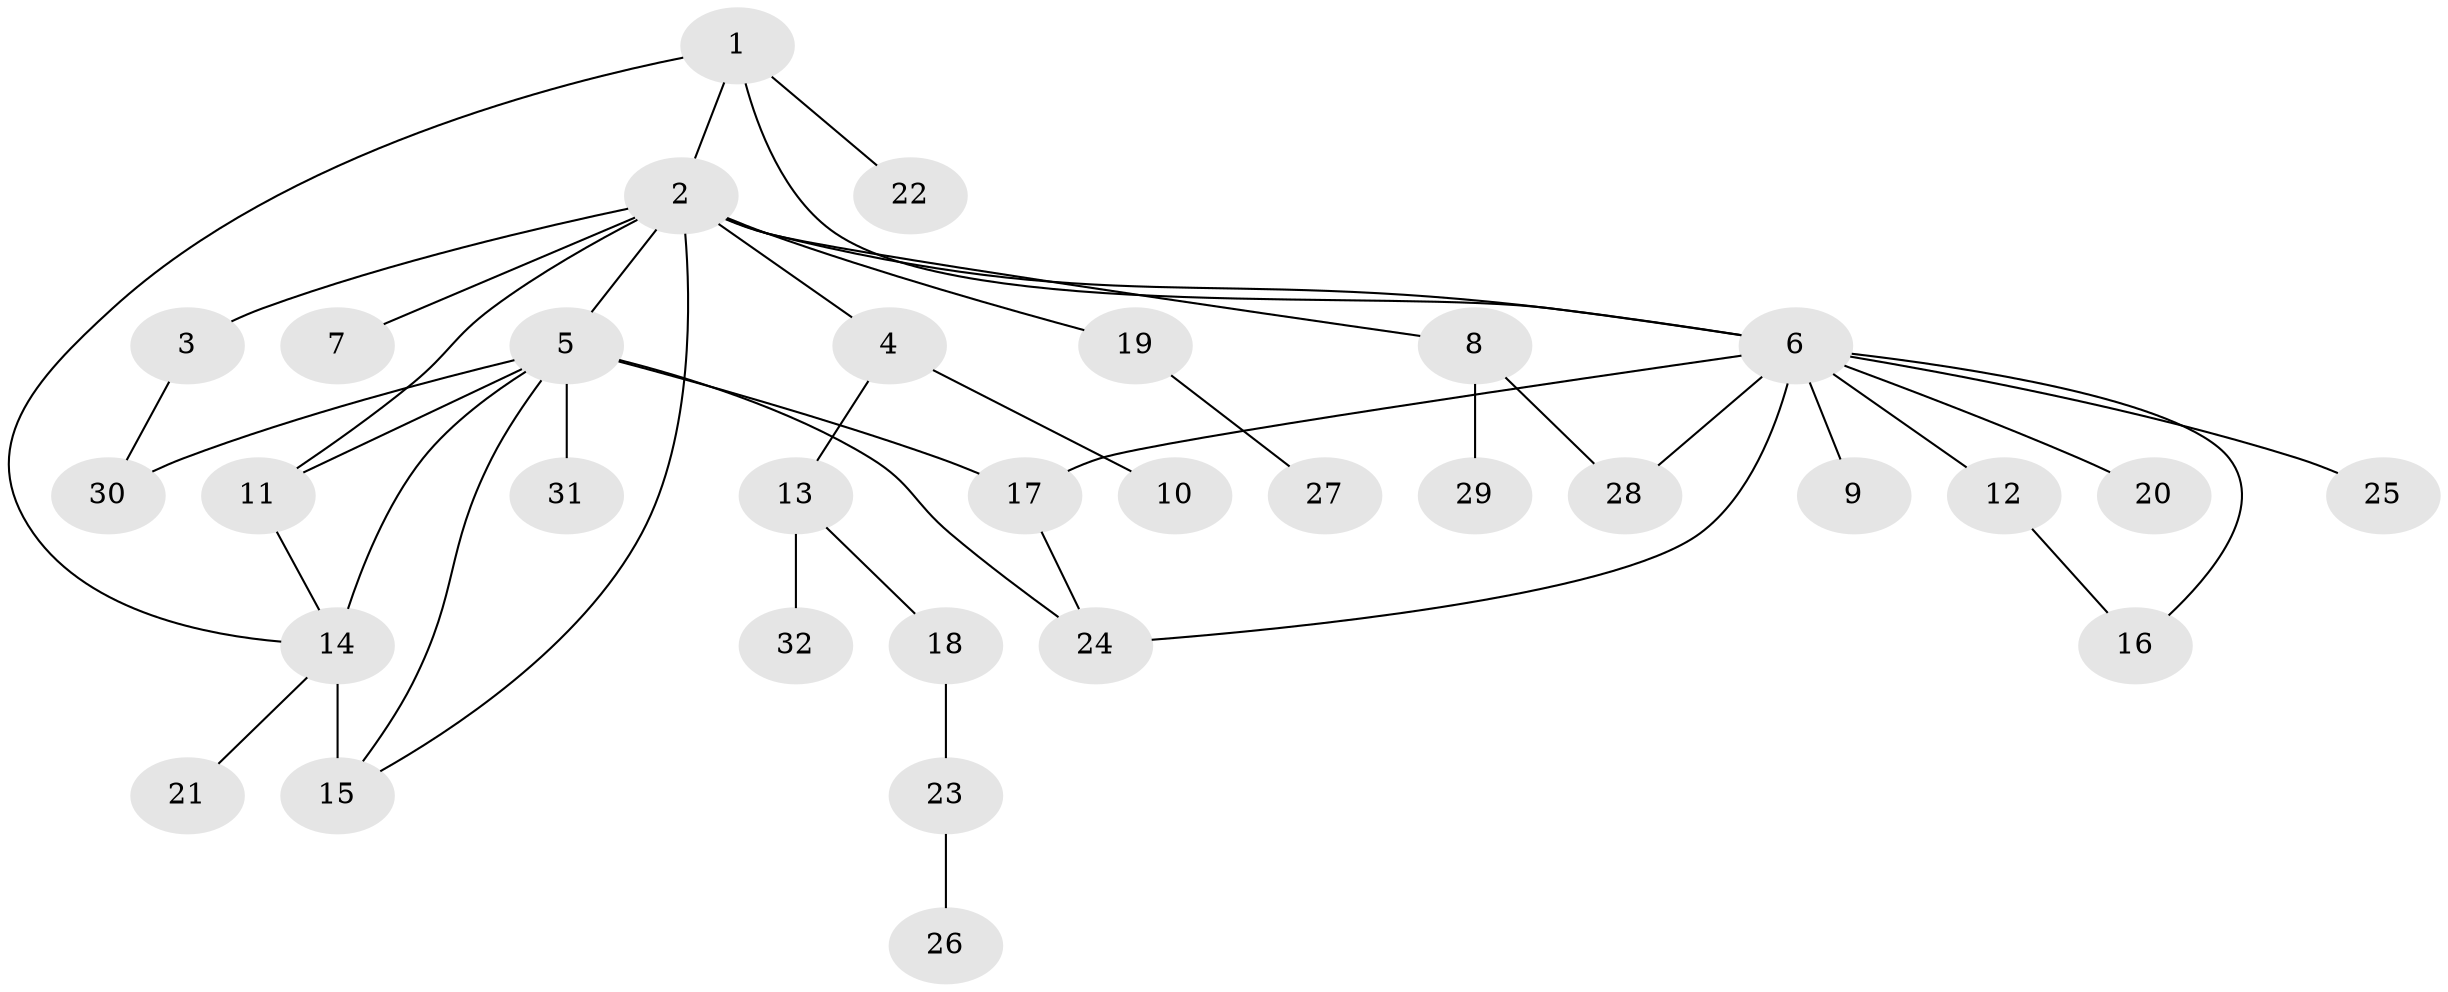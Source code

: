 // original degree distribution, {5: 0.015625, 13: 0.015625, 1: 0.484375, 3: 0.125, 11: 0.046875, 2: 0.265625, 4: 0.046875}
// Generated by graph-tools (version 1.1) at 2025/35/03/09/25 02:35:47]
// undirected, 32 vertices, 43 edges
graph export_dot {
graph [start="1"]
  node [color=gray90,style=filled];
  1;
  2;
  3;
  4;
  5;
  6;
  7;
  8;
  9;
  10;
  11;
  12;
  13;
  14;
  15;
  16;
  17;
  18;
  19;
  20;
  21;
  22;
  23;
  24;
  25;
  26;
  27;
  28;
  29;
  30;
  31;
  32;
  1 -- 2 [weight=1.0];
  1 -- 6 [weight=1.0];
  1 -- 14 [weight=1.0];
  1 -- 22 [weight=1.0];
  2 -- 3 [weight=2.0];
  2 -- 4 [weight=2.0];
  2 -- 5 [weight=1.0];
  2 -- 6 [weight=1.0];
  2 -- 7 [weight=1.0];
  2 -- 8 [weight=1.0];
  2 -- 11 [weight=1.0];
  2 -- 15 [weight=1.0];
  2 -- 19 [weight=1.0];
  3 -- 30 [weight=1.0];
  4 -- 10 [weight=3.0];
  4 -- 13 [weight=1.0];
  5 -- 11 [weight=1.0];
  5 -- 14 [weight=1.0];
  5 -- 15 [weight=1.0];
  5 -- 17 [weight=3.0];
  5 -- 24 [weight=1.0];
  5 -- 30 [weight=1.0];
  5 -- 31 [weight=1.0];
  6 -- 9 [weight=1.0];
  6 -- 12 [weight=1.0];
  6 -- 16 [weight=1.0];
  6 -- 17 [weight=1.0];
  6 -- 20 [weight=1.0];
  6 -- 24 [weight=1.0];
  6 -- 25 [weight=1.0];
  6 -- 28 [weight=1.0];
  8 -- 28 [weight=1.0];
  8 -- 29 [weight=1.0];
  11 -- 14 [weight=1.0];
  12 -- 16 [weight=1.0];
  13 -- 18 [weight=1.0];
  13 -- 32 [weight=1.0];
  14 -- 15 [weight=6.0];
  14 -- 21 [weight=1.0];
  17 -- 24 [weight=1.0];
  18 -- 23 [weight=1.0];
  19 -- 27 [weight=1.0];
  23 -- 26 [weight=1.0];
}
